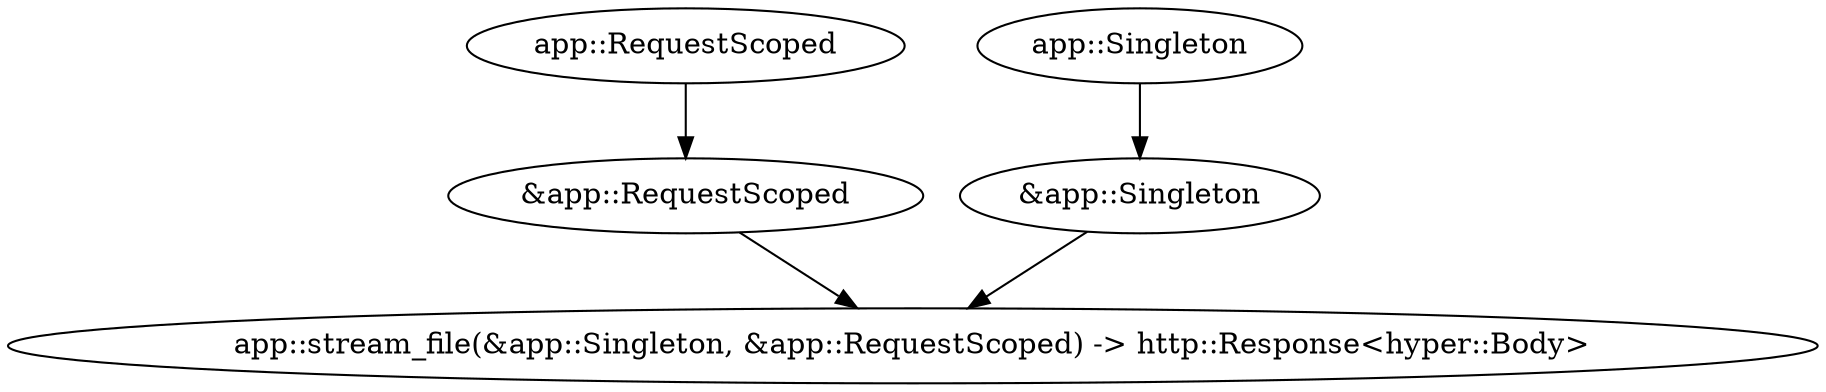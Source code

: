 digraph "/home" {
    0 [ label = "app::stream_file(&app::Singleton, &app::RequestScoped) -> http::Response<hyper::Body>"]
    1 [ label = "&app::RequestScoped"]
    2 [ label = "app::RequestScoped"]
    3 [ label = "&app::Singleton"]
    4 [ label = "app::Singleton"]
    1 -> 0 [ ]
    2 -> 1 [ ]
    3 -> 0 [ ]
    4 -> 3 [ ]
}
digraph app_state {
    0 [ label = "crate::ApplicationState(app::Singleton) -> crate::ApplicationState"]
    1 [ label = "app::Singleton"]
    1 -> 0 [ ]
}